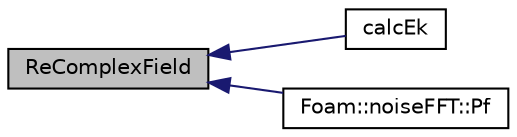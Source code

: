digraph "ReComplexField"
{
  bgcolor="transparent";
  edge [fontname="Helvetica",fontsize="10",labelfontname="Helvetica",labelfontsize="10"];
  node [fontname="Helvetica",fontsize="10",shape=record];
  rankdir="LR";
  Node1 [label="ReComplexField",height=0.2,width=0.4,color="black", fillcolor="grey75", style="filled", fontcolor="black"];
  Node1 -> Node2 [dir="back",color="midnightblue",fontsize="10",style="solid",fontname="Helvetica"];
  Node2 [label="calcEk",height=0.2,width=0.4,color="black",URL="$a10675.html#a3c8b17730062f1799d5ff22dc12b338e"];
  Node1 -> Node3 [dir="back",color="midnightblue",fontsize="10",style="solid",fontname="Helvetica"];
  Node3 [label="Foam::noiseFFT::Pf",height=0.2,width=0.4,color="black",URL="$a01601.html#ae6564d3e0eb705d41ca7c01f4249b6c6",tooltip="Return the fft of the given pressure data. "];
}
